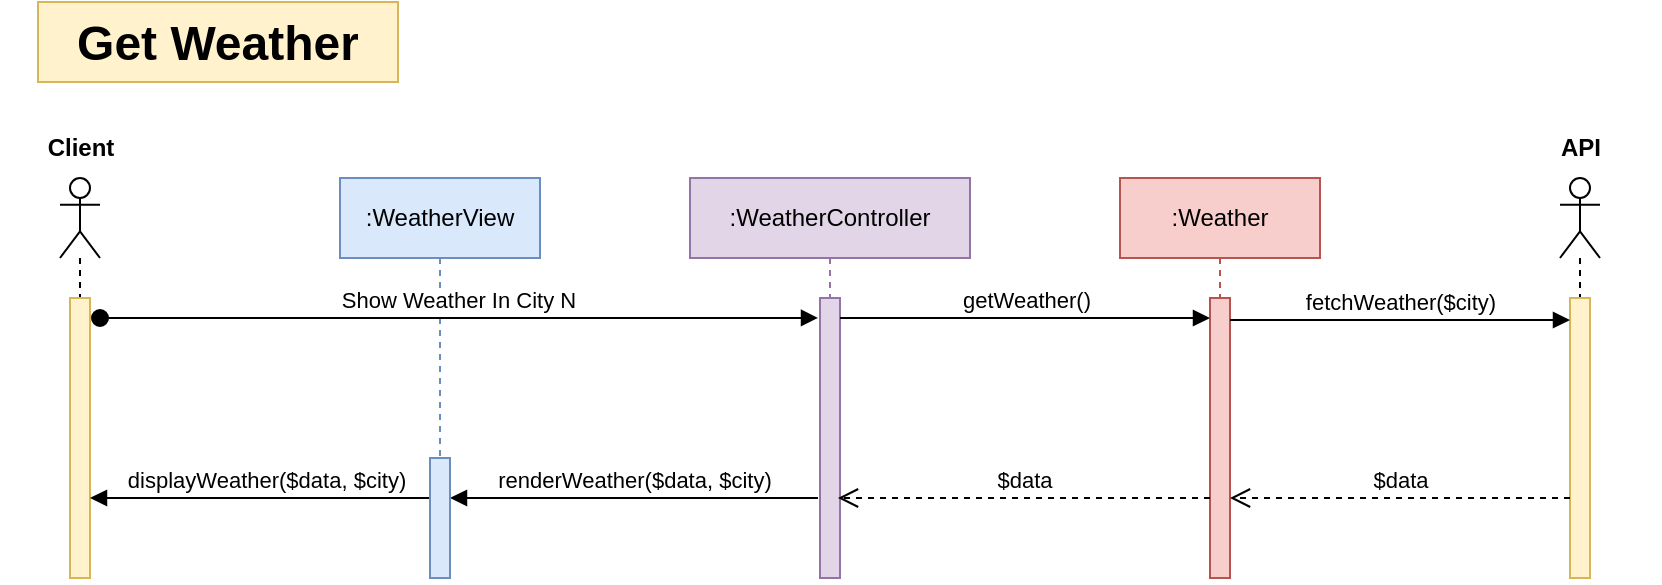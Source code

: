 <mxfile version="24.7.5">
  <diagram name="Page-1" id="2YBvvXClWsGukQMizWep">
    <mxGraphModel dx="1038" dy="623" grid="1" gridSize="10" guides="1" tooltips="1" connect="1" arrows="1" fold="1" page="1" pageScale="1" pageWidth="850" pageHeight="1100" math="0" shadow="0">
      <root>
        <mxCell id="0" />
        <mxCell id="1" parent="0" />
        <mxCell id="_K5hXEtLiumcz_P_pY0n-9" value="&lt;h1 style=&quot;margin-top: 0px;&quot;&gt;Get Weather&lt;/h1&gt;" style="text;html=1;whiteSpace=wrap;overflow=hidden;rounded=0;fillColor=#fff2cc;strokeColor=#d6b656;align=center;" parent="1" vertex="1">
          <mxGeometry x="30" y="70" width="180" height="40" as="geometry" />
        </mxCell>
        <mxCell id="_K5hXEtLiumcz_P_pY0n-15" value=":WeatherView" style="shape=umlLifeline;perimeter=lifelinePerimeter;whiteSpace=wrap;html=1;container=1;dropTarget=0;collapsible=0;recursiveResize=0;outlineConnect=0;portConstraint=eastwest;newEdgeStyle={&quot;curved&quot;:0,&quot;rounded&quot;:0};fillColor=#dae8fc;strokeColor=#6c8ebf;" parent="1" vertex="1">
          <mxGeometry x="181" y="158" width="100" height="202" as="geometry" />
        </mxCell>
        <mxCell id="_K5hXEtLiumcz_P_pY0n-16" value="" style="shape=umlLifeline;perimeter=lifelinePerimeter;whiteSpace=wrap;html=1;container=1;dropTarget=0;collapsible=0;recursiveResize=0;outlineConnect=0;portConstraint=eastwest;newEdgeStyle={&quot;curved&quot;:0,&quot;rounded&quot;:0};participant=umlActor;" parent="1" vertex="1">
          <mxGeometry x="41" y="158" width="20" height="200" as="geometry" />
        </mxCell>
        <mxCell id="xQqwbZQ7rbEleP5Mknus-3" value="" style="html=1;points=[[0,0,0,0,5],[0,1,0,0,-5],[1,0,0,0,5],[1,1,0,0,-5]];perimeter=orthogonalPerimeter;outlineConnect=0;targetShapes=umlLifeline;portConstraint=eastwest;newEdgeStyle={&quot;curved&quot;:0,&quot;rounded&quot;:0};fillColor=#fff2cc;strokeColor=#d6b656;" parent="_K5hXEtLiumcz_P_pY0n-16" vertex="1">
          <mxGeometry x="5" y="60" width="10" height="140" as="geometry" />
        </mxCell>
        <mxCell id="_K5hXEtLiumcz_P_pY0n-17" value="" style="shape=umlLifeline;perimeter=lifelinePerimeter;whiteSpace=wrap;html=1;container=1;dropTarget=0;collapsible=0;recursiveResize=0;outlineConnect=0;portConstraint=eastwest;newEdgeStyle={&quot;curved&quot;:0,&quot;rounded&quot;:0};participant=umlActor;" parent="1" vertex="1">
          <mxGeometry x="791" y="158" width="20" height="200" as="geometry" />
        </mxCell>
        <mxCell id="xQqwbZQ7rbEleP5Mknus-5" value="" style="html=1;points=[[0,0,0,0,5],[0,1,0,0,-5],[1,0,0,0,5],[1,1,0,0,-5]];perimeter=orthogonalPerimeter;outlineConnect=0;targetShapes=umlLifeline;portConstraint=eastwest;newEdgeStyle={&quot;curved&quot;:0,&quot;rounded&quot;:0};fillColor=#fff2cc;strokeColor=#d6b656;" parent="_K5hXEtLiumcz_P_pY0n-17" vertex="1">
          <mxGeometry x="5" y="60" width="10" height="140" as="geometry" />
        </mxCell>
        <mxCell id="_K5hXEtLiumcz_P_pY0n-18" value="Client" style="text;align=center;fontStyle=1;verticalAlign=middle;spacingLeft=3;spacingRight=3;strokeColor=none;rotatable=0;points=[[0,0.5],[1,0.5]];portConstraint=eastwest;html=1;" parent="1" vertex="1">
          <mxGeometry x="11" y="130" width="80" height="26" as="geometry" />
        </mxCell>
        <mxCell id="_K5hXEtLiumcz_P_pY0n-19" value="API" style="text;align=center;fontStyle=1;verticalAlign=middle;spacingLeft=3;spacingRight=3;strokeColor=none;rotatable=0;points=[[0,0.5],[1,0.5]];portConstraint=eastwest;html=1;" parent="1" vertex="1">
          <mxGeometry x="761" y="130" width="80" height="26" as="geometry" />
        </mxCell>
        <mxCell id="_K5hXEtLiumcz_P_pY0n-20" value=":WeatherController" style="shape=umlLifeline;perimeter=lifelinePerimeter;whiteSpace=wrap;html=1;container=1;dropTarget=0;collapsible=0;recursiveResize=0;outlineConnect=0;portConstraint=eastwest;newEdgeStyle={&quot;curved&quot;:0,&quot;rounded&quot;:0};fillColor=#e1d5e7;strokeColor=#9673a6;" parent="1" vertex="1">
          <mxGeometry x="356" y="158" width="140" height="200" as="geometry" />
        </mxCell>
        <mxCell id="xQqwbZQ7rbEleP5Mknus-1" value="" style="html=1;points=[[0,0,0,0,5],[0,1,0,0,-5],[1,0,0,0,5],[1,1,0,0,-5]];perimeter=orthogonalPerimeter;outlineConnect=0;targetShapes=umlLifeline;portConstraint=eastwest;newEdgeStyle={&quot;curved&quot;:0,&quot;rounded&quot;:0};fillColor=#e1d5e7;strokeColor=#9673a6;" parent="_K5hXEtLiumcz_P_pY0n-20" vertex="1">
          <mxGeometry x="65" y="60" width="10" height="140" as="geometry" />
        </mxCell>
        <mxCell id="_K5hXEtLiumcz_P_pY0n-21" value=":Weather" style="shape=umlLifeline;perimeter=lifelinePerimeter;whiteSpace=wrap;html=1;container=1;dropTarget=0;collapsible=0;recursiveResize=0;outlineConnect=0;portConstraint=eastwest;newEdgeStyle={&quot;curved&quot;:0,&quot;rounded&quot;:0};fillColor=#f8cecc;strokeColor=#b85450;" parent="1" vertex="1">
          <mxGeometry x="571" y="158" width="100" height="200" as="geometry" />
        </mxCell>
        <mxCell id="xQqwbZQ7rbEleP5Mknus-4" value="" style="html=1;points=[[0,0,0,0,5],[0,1,0,0,-5],[1,0,0,0,5],[1,1,0,0,-5]];perimeter=orthogonalPerimeter;outlineConnect=0;targetShapes=umlLifeline;portConstraint=eastwest;newEdgeStyle={&quot;curved&quot;:0,&quot;rounded&quot;:0};fillColor=#f8cecc;strokeColor=#b85450;" parent="_K5hXEtLiumcz_P_pY0n-21" vertex="1">
          <mxGeometry x="45" y="60" width="10" height="140" as="geometry" />
        </mxCell>
        <mxCell id="_K5hXEtLiumcz_P_pY0n-22" value="Show Weather In City N" style="html=1;verticalAlign=bottom;startArrow=oval;startFill=1;endArrow=block;startSize=8;curved=0;rounded=0;entryX=-0.1;entryY=0.071;entryDx=0;entryDy=0;entryPerimeter=0;" parent="1" target="xQqwbZQ7rbEleP5Mknus-1" edge="1">
          <mxGeometry width="60" relative="1" as="geometry">
            <mxPoint x="61" y="228" as="sourcePoint" />
            <mxPoint x="420" y="228" as="targetPoint" />
          </mxGeometry>
        </mxCell>
        <mxCell id="_K5hXEtLiumcz_P_pY0n-23" value="getWeather()" style="html=1;verticalAlign=bottom;endArrow=block;curved=0;rounded=0;" parent="1" edge="1">
          <mxGeometry width="80" relative="1" as="geometry">
            <mxPoint x="431" y="228" as="sourcePoint" />
            <mxPoint x="616" y="228" as="targetPoint" />
          </mxGeometry>
        </mxCell>
        <mxCell id="_K5hXEtLiumcz_P_pY0n-24" value="fetchWeather($city)" style="html=1;verticalAlign=bottom;endArrow=block;curved=0;rounded=0;" parent="1" target="xQqwbZQ7rbEleP5Mknus-5" edge="1">
          <mxGeometry width="80" relative="1" as="geometry">
            <mxPoint x="626" y="229" as="sourcePoint" />
            <mxPoint x="790" y="230" as="targetPoint" />
          </mxGeometry>
        </mxCell>
        <mxCell id="_K5hXEtLiumcz_P_pY0n-27" value="renderWeather($data, $city)" style="html=1;verticalAlign=bottom;endArrow=block;curved=0;rounded=0;" parent="1" target="xQqwbZQ7rbEleP5Mknus-2" edge="1">
          <mxGeometry width="80" relative="1" as="geometry">
            <mxPoint x="420" y="318" as="sourcePoint" />
            <mxPoint x="240" y="318" as="targetPoint" />
          </mxGeometry>
        </mxCell>
        <mxCell id="_K5hXEtLiumcz_P_pY0n-28" value="$data" style="html=1;verticalAlign=bottom;endArrow=open;dashed=1;endSize=8;curved=0;rounded=0;" parent="1" edge="1">
          <mxGeometry relative="1" as="geometry">
            <mxPoint x="796" y="318" as="sourcePoint" />
            <mxPoint x="626" y="318" as="targetPoint" />
          </mxGeometry>
        </mxCell>
        <mxCell id="_K5hXEtLiumcz_P_pY0n-29" value="$data" style="html=1;verticalAlign=bottom;endArrow=open;dashed=1;endSize=8;curved=0;rounded=0;" parent="1" source="xQqwbZQ7rbEleP5Mknus-4" edge="1">
          <mxGeometry relative="1" as="geometry">
            <mxPoint x="610" y="318" as="sourcePoint" />
            <mxPoint x="430" y="318" as="targetPoint" />
          </mxGeometry>
        </mxCell>
        <mxCell id="_K5hXEtLiumcz_P_pY0n-30" value="displayWeather($data, $city)" style="html=1;verticalAlign=bottom;endArrow=block;curved=0;rounded=0;" parent="1" target="xQqwbZQ7rbEleP5Mknus-3" edge="1">
          <mxGeometry width="80" relative="1" as="geometry">
            <mxPoint x="231" y="318" as="sourcePoint" />
            <mxPoint x="60" y="320" as="targetPoint" />
          </mxGeometry>
        </mxCell>
        <mxCell id="xQqwbZQ7rbEleP5Mknus-2" value="" style="html=1;points=[[0,0,0,0,5],[0,1,0,0,-5],[1,0,0,0,5],[1,1,0,0,-5]];perimeter=orthogonalPerimeter;outlineConnect=0;targetShapes=umlLifeline;portConstraint=eastwest;newEdgeStyle={&quot;curved&quot;:0,&quot;rounded&quot;:0};fillColor=#dae8fc;strokeColor=#6c8ebf;" parent="1" vertex="1">
          <mxGeometry x="226" y="298" width="10" height="60" as="geometry" />
        </mxCell>
      </root>
    </mxGraphModel>
  </diagram>
</mxfile>
